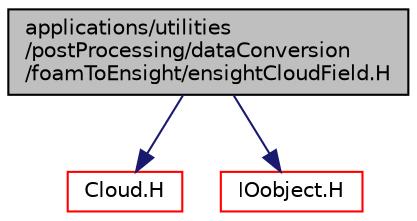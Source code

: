 digraph "applications/utilities/postProcessing/dataConversion/foamToEnsight/ensightCloudField.H"
{
  bgcolor="transparent";
  edge [fontname="Helvetica",fontsize="10",labelfontname="Helvetica",labelfontsize="10"];
  node [fontname="Helvetica",fontsize="10",shape=record];
  Node1 [label="applications/utilities\l/postProcessing/dataConversion\l/foamToEnsight/ensightCloudField.H",height=0.2,width=0.4,color="black", fillcolor="grey75", style="filled", fontcolor="black"];
  Node1 -> Node2 [color="midnightblue",fontsize="10",style="solid",fontname="Helvetica"];
  Node2 [label="Cloud.H",height=0.2,width=0.4,color="red",URL="$a06659.html"];
  Node1 -> Node3 [color="midnightblue",fontsize="10",style="solid",fontname="Helvetica"];
  Node3 [label="IOobject.H",height=0.2,width=0.4,color="red",URL="$a08075.html"];
}

